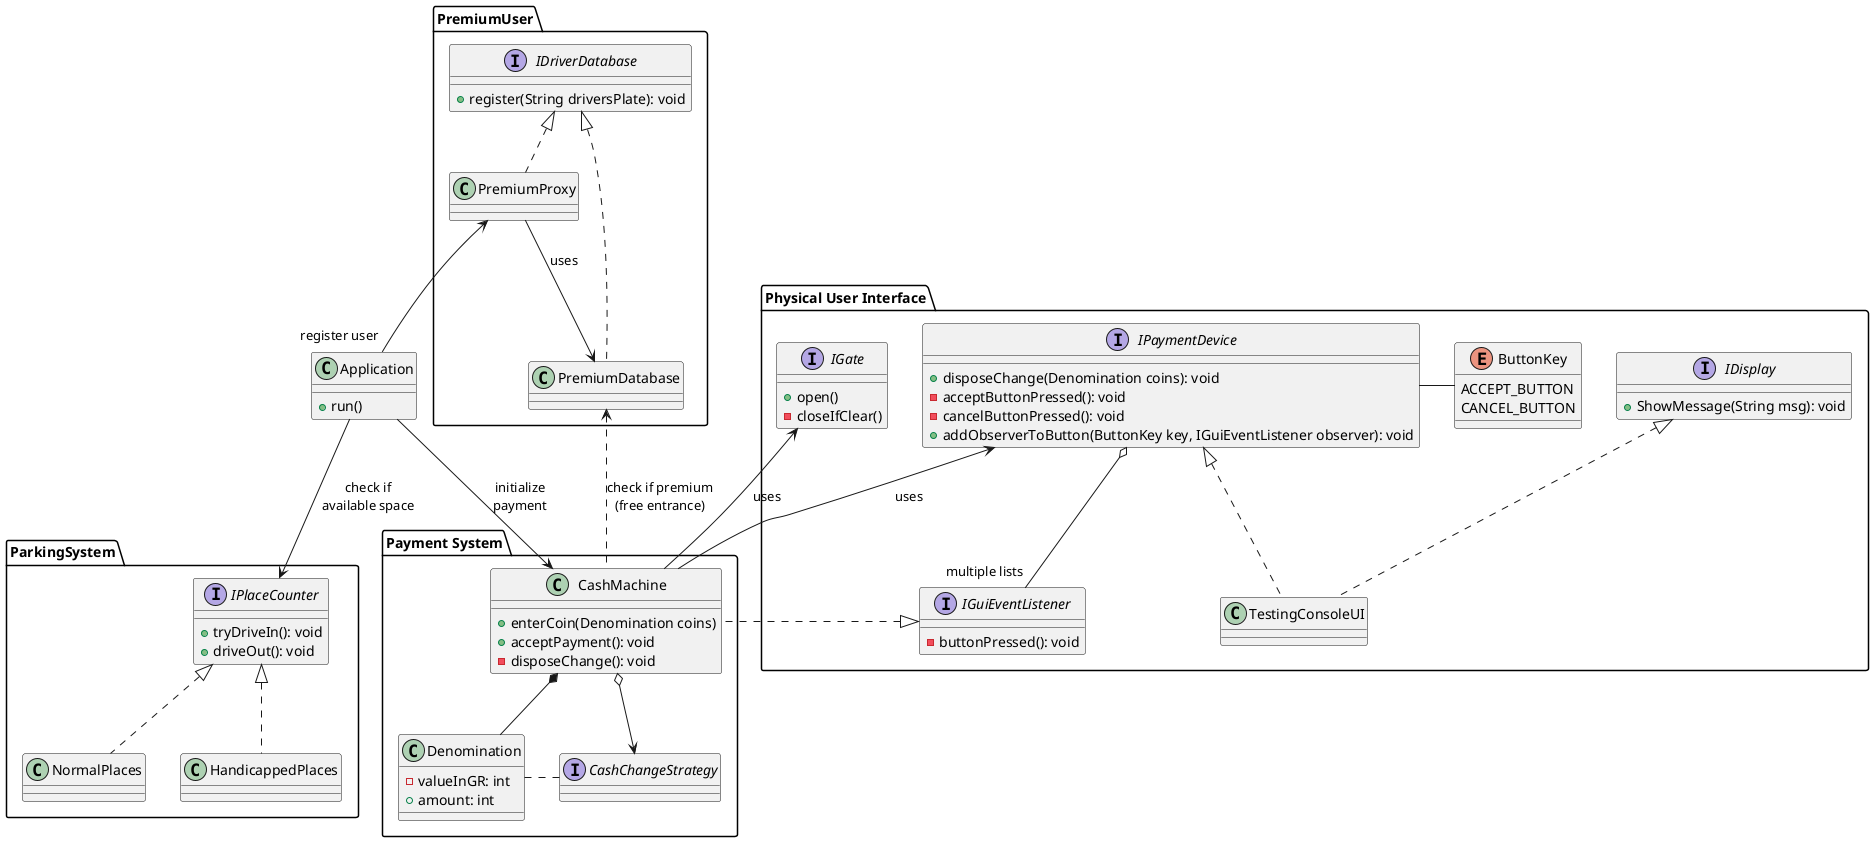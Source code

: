 @startuml

class Application
{
    +run()
}



package "Payment System"{
   class CashMachine
   {
       +enterCoin(Denomination coins)
       +acceptPayment(): void
       -disposeChange(): void
   }

   class Denomination
   {
       -valueInGR: int
       +amount: int
   }

   interface CashChangeStrategy
   {

   }
}


package "Physical User Interface"{
    interface IDisplay{
        +ShowMessage(String msg): void
    }

    interface IPaymentDevice{
        +disposeChange(Denomination coins): void
        -acceptButtonPressed(): void
        -cancelButtonPressed(): void
        +addObserverToButton(ButtonKey key, IGuiEventListener observer): void
    }

    enum ButtonKey{
        ACCEPT_BUTTON
        CANCEL_BUTTON
    }


    interface IGuiEventListener
    {
        -buttonPressed(): void
    }
    'note left: observer\npattern

    class TestingConsoleUI implements IDisplay,IPaymentDevice{
    }

    interface IGate{
            +open()
            -closeIfClear()
        }
}

package ParkingSystem{
    interface IPlaceCounter{
        +tryDriveIn(): void
        +driveOut(): void
    }

    class NormalPlaces implements IPlaceCounter
    class HandicappedPlaces implements IPlaceCounter
    ' ? class PremiumPlaces implements IPlaceCounter
}

package PremiumUser{

    interface IDriverDatabase
    {
        +register(String driversPlate): void
    }
    class PremiumProxy implements IDriverDatabase{

    }
    class PremiumDatabase implements IDriverDatabase{
    }


    PremiumProxy --> PremiumDatabase :uses
}

PremiumDatabase <.. CashMachine :check if premium\n(free entrance)




CashMachine o--> CashChangeStrategy
CashMachine *-- Denomination
Denomination . CashChangeStrategy

IGate <-- CashMachine :uses
IGuiEventListener <|.. CashMachine
CashMachine --> IPaymentDevice :uses

IPaymentDevice o--"multiple lists" IGuiEventListener

Application --> CashMachine :initialize\npayment
Application --> IPlaceCounter :check if\navailable space
PremiumProxy <-- "register user" Application

IPaymentDevice - ButtonKey

@enduml